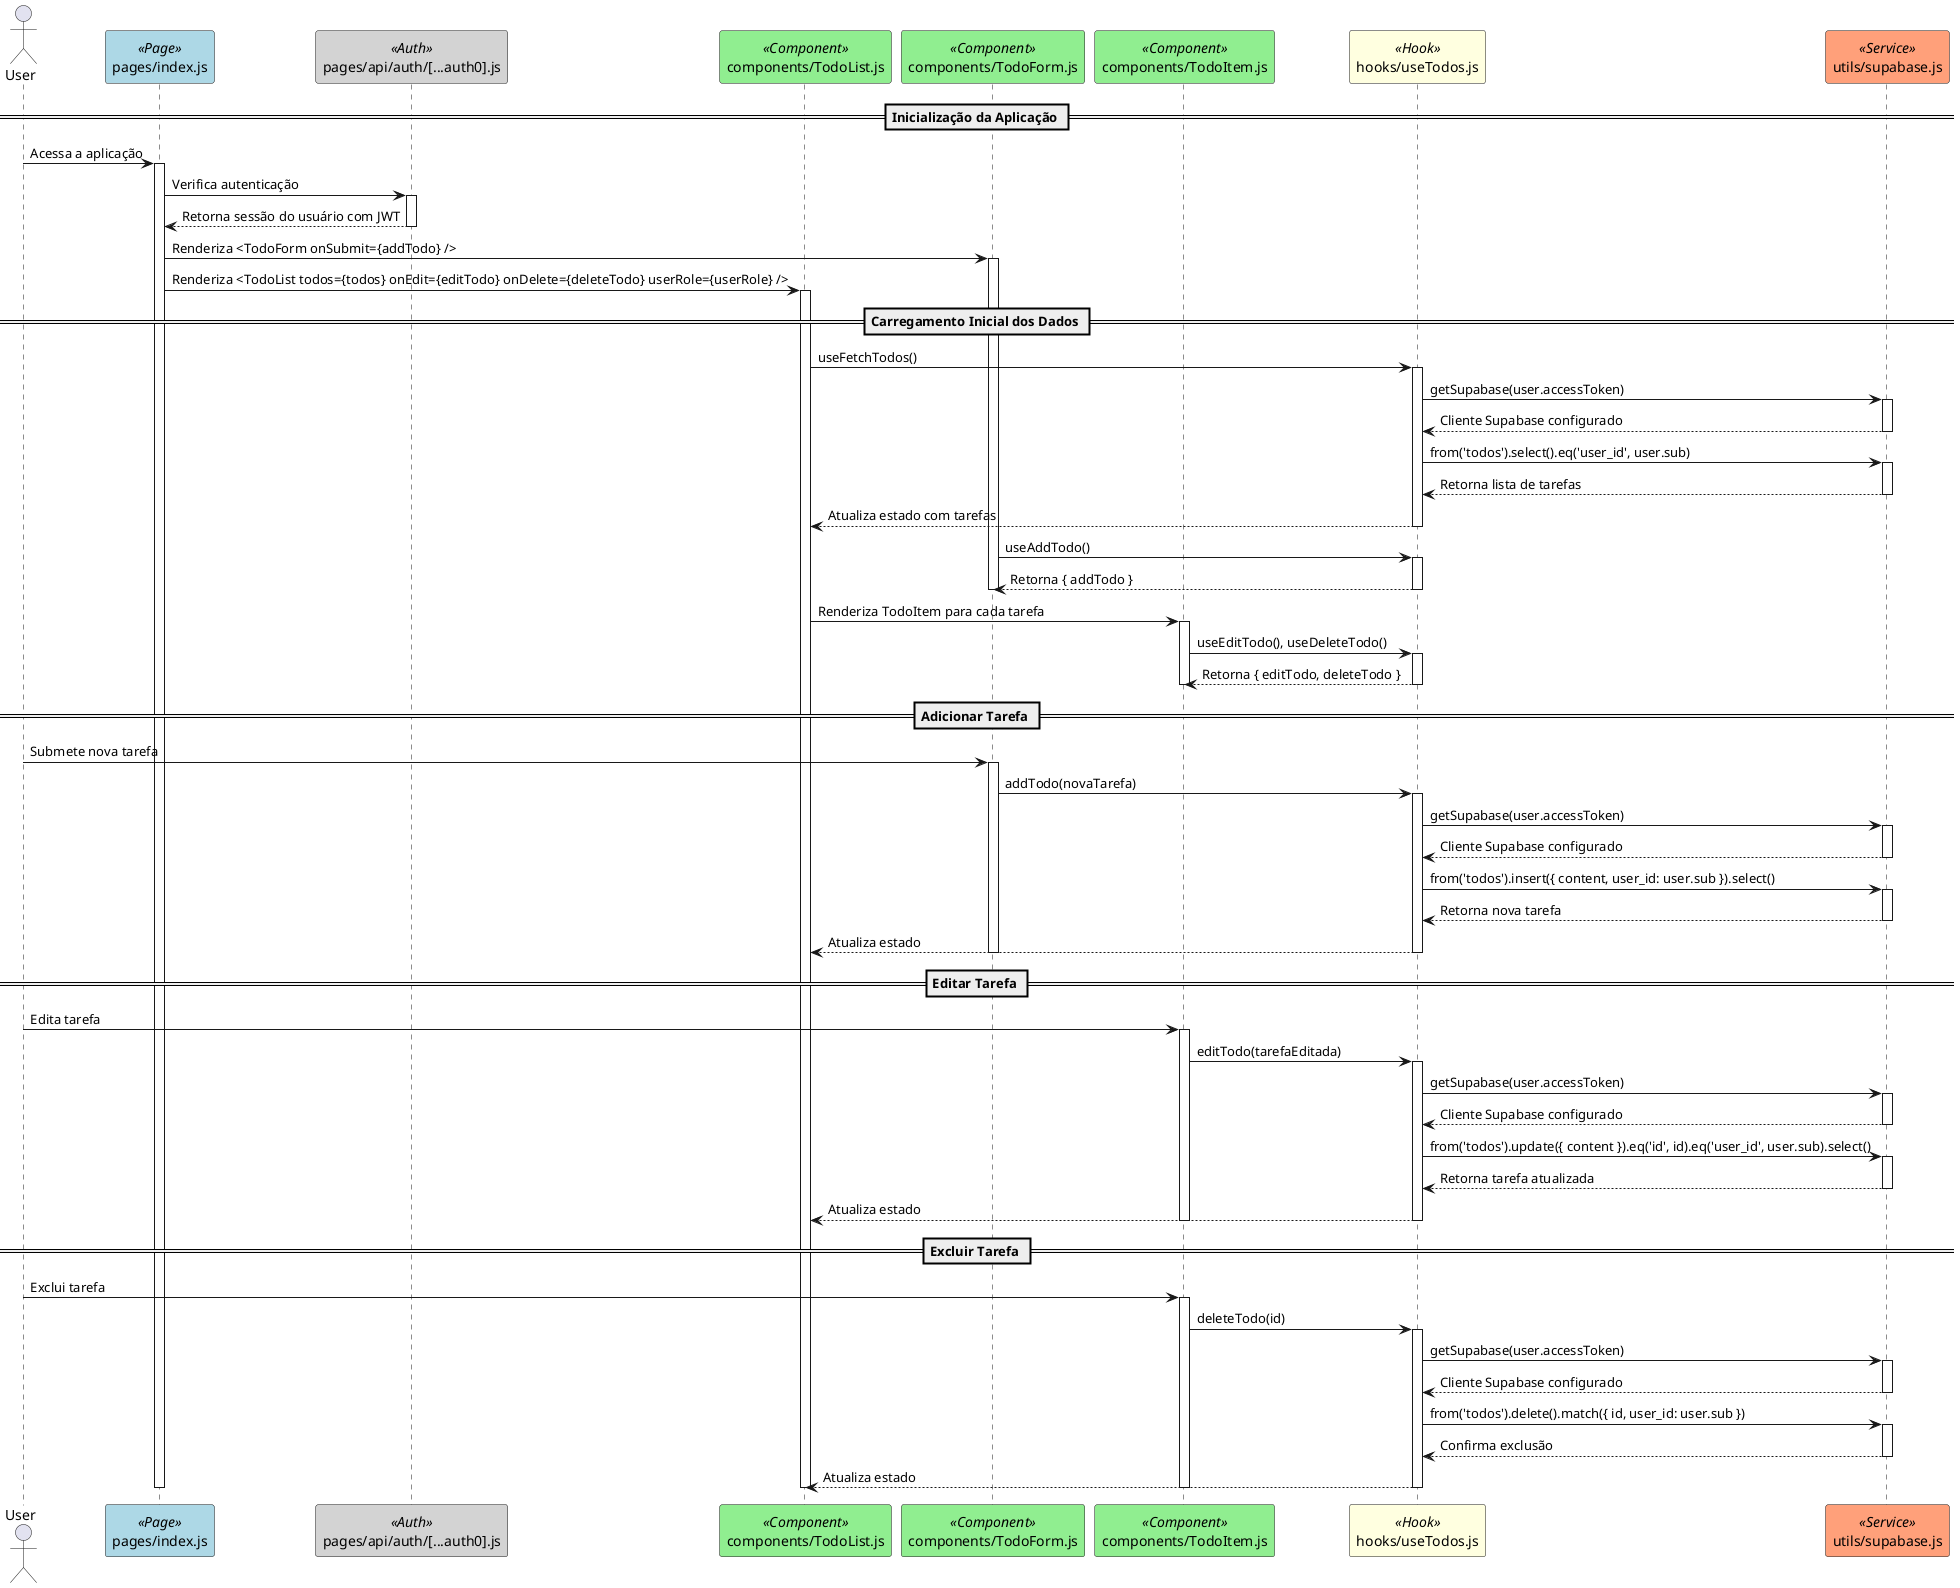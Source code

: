 @startuml App Sequence

skinparam participant {
    BackgroundColor<<Page>> LightBlue
    BackgroundColor<<Component>> LightGreen
    BackgroundColor<<Hook>> LightYellow
    BackgroundColor<<Service>> LightSalmon
    BackgroundColor<<API>> LightPink
    BackgroundColor<<Auth>> LightGray
}

actor User
participant "pages/index.js" as index <<Page>>
participant "pages/api/auth/[...auth0].js" as auth <<Auth>>
participant "components/TodoList.js" as list <<Component>>
participant "components/TodoForm.js" as form <<Component>>
participant "components/TodoItem.js" as item <<Component>>
participant "hooks/useTodos.js" as hook <<Hook>>
participant "utils/supabase.js" as supabase <<Service>>

== Inicialização da Aplicação ==
User -> index: Acessa a aplicação
activate index

index -> auth: Verifica autenticação
activate auth
auth --> index: Retorna sessão do usuário com JWT
deactivate auth

index -> form: Renderiza <TodoForm onSubmit={addTodo} />
activate form
index -> list: Renderiza <TodoList todos={todos} onEdit={editTodo} onDelete={deleteTodo} userRole={userRole} />
activate list

== Carregamento Inicial dos Dados ==
list -> hook: useFetchTodos()
activate hook
hook -> supabase: getSupabase(user.accessToken)
activate supabase
supabase --> hook: Cliente Supabase configurado
deactivate supabase
hook -> supabase: from('todos').select().eq('user_id', user.sub)
activate supabase
supabase --> hook: Retorna lista de tarefas
deactivate supabase
hook --> list: Atualiza estado com tarefas
deactivate hook

form -> hook: useAddTodo()
activate hook
hook --> form: Retorna { addTodo }
deactivate hook
deactivate form

list -> item: Renderiza TodoItem para cada tarefa
activate item
item -> hook: useEditTodo(), useDeleteTodo()
activate hook
hook --> item: Retorna { editTodo, deleteTodo }
deactivate hook
deactivate item

== Adicionar Tarefa ==
User -> form: Submete nova tarefa
activate form
form -> hook: addTodo(novaTarefa)
activate hook
hook -> supabase: getSupabase(user.accessToken)
activate supabase
supabase --> hook: Cliente Supabase configurado
deactivate supabase
hook -> supabase: from('todos').insert({ content, user_id: user.sub }).select()
activate supabase
supabase --> hook: Retorna nova tarefa
deactivate supabase
hook --> list: Atualiza estado
deactivate hook
deactivate form

== Editar Tarefa ==
User -> item: Edita tarefa
activate item
item -> hook: editTodo(tarefaEditada)
activate hook
hook -> supabase: getSupabase(user.accessToken)
activate supabase
supabase --> hook: Cliente Supabase configurado
deactivate supabase
hook -> supabase: from('todos').update({ content }).eq('id', id).eq('user_id', user.sub).select()
activate supabase
supabase --> hook: Retorna tarefa atualizada
deactivate supabase
hook --> list: Atualiza estado
deactivate hook
deactivate item

== Excluir Tarefa ==
User -> item: Exclui tarefa
activate item
item -> hook: deleteTodo(id)
activate hook
hook -> supabase: getSupabase(user.accessToken)
activate supabase
supabase --> hook: Cliente Supabase configurado
deactivate supabase
hook -> supabase: from('todos').delete().match({ id, user_id: user.sub })
activate supabase
supabase --> hook: Confirma exclusão
deactivate supabase
hook --> list: Atualiza estado
deactivate hook
deactivate item

deactivate list
deactivate index

@enduml 